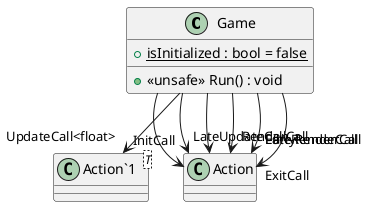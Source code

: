 @startuml
class Game {
    + {static} isInitialized : bool = false
    + <<unsafe>> Run() : void
}
class "Action`1"<T> {
}
Game --> "InitCall" Action
Game --> "UpdateCall<float>" "Action`1"
Game --> "LateUpdateCall" Action
Game --> "EarlyRenderCall" Action
Game --> "RenderCall" Action
Game --> "LateRenderCall" Action
Game --> "ExitCall" Action
@enduml
